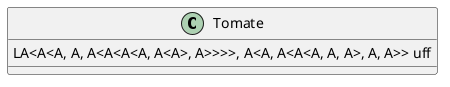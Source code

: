 @startuml

class Tomate {
    LA<A<A, A, A<A<A<A, A<A>, A>>>>, A<A, A<A<A, A, A>, A, A>> uff
}

@enduml
